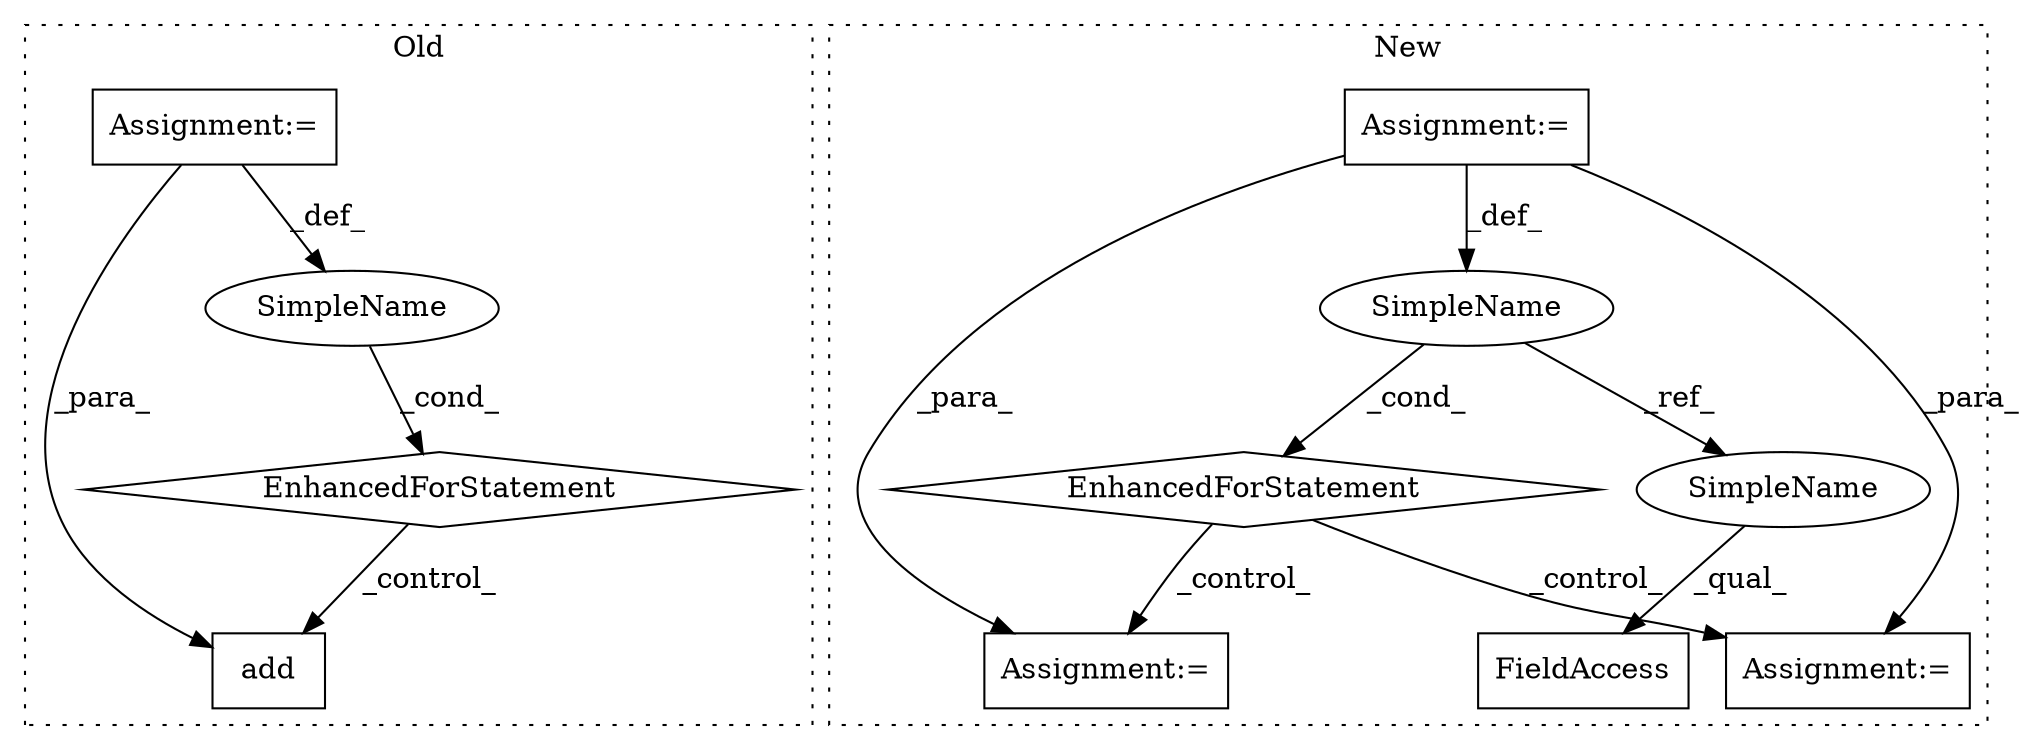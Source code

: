 digraph G {
subgraph cluster0 {
1 [label="add" a="32" s="8826,8847" l="4,1" shape="box"];
6 [label="EnhancedForStatement" a="70" s="8711,8797" l="69,2" shape="diamond"];
7 [label="SimpleName" a="42" s="8784" l="9" shape="ellipse"];
8 [label="Assignment:=" a="7" s="8711,8797" l="69,2" shape="box"];
label = "Old";
style="dotted";
}
subgraph cluster1 {
2 [label="EnhancedForStatement" a="70" s="9477,9574" l="61,2" shape="diamond"];
3 [label="Assignment:=" a="7" s="9477,9574" l="61,2" shape="box"];
4 [label="Assignment:=" a="7" s="9742,9900" l="81,2" shape="box"];
5 [label="SimpleName" a="42" s="9542" l="9" shape="ellipse"];
9 [label="Assignment:=" a="7" s="9697" l="1" shape="box"];
10 [label="FieldAccess" a="22" s="9642" l="16" shape="box"];
11 [label="SimpleName" a="42" s="9642" l="9" shape="ellipse"];
label = "New";
style="dotted";
}
2 -> 9 [label="_control_"];
2 -> 4 [label="_control_"];
3 -> 4 [label="_para_"];
3 -> 5 [label="_def_"];
3 -> 9 [label="_para_"];
5 -> 2 [label="_cond_"];
5 -> 11 [label="_ref_"];
6 -> 1 [label="_control_"];
7 -> 6 [label="_cond_"];
8 -> 1 [label="_para_"];
8 -> 7 [label="_def_"];
11 -> 10 [label="_qual_"];
}